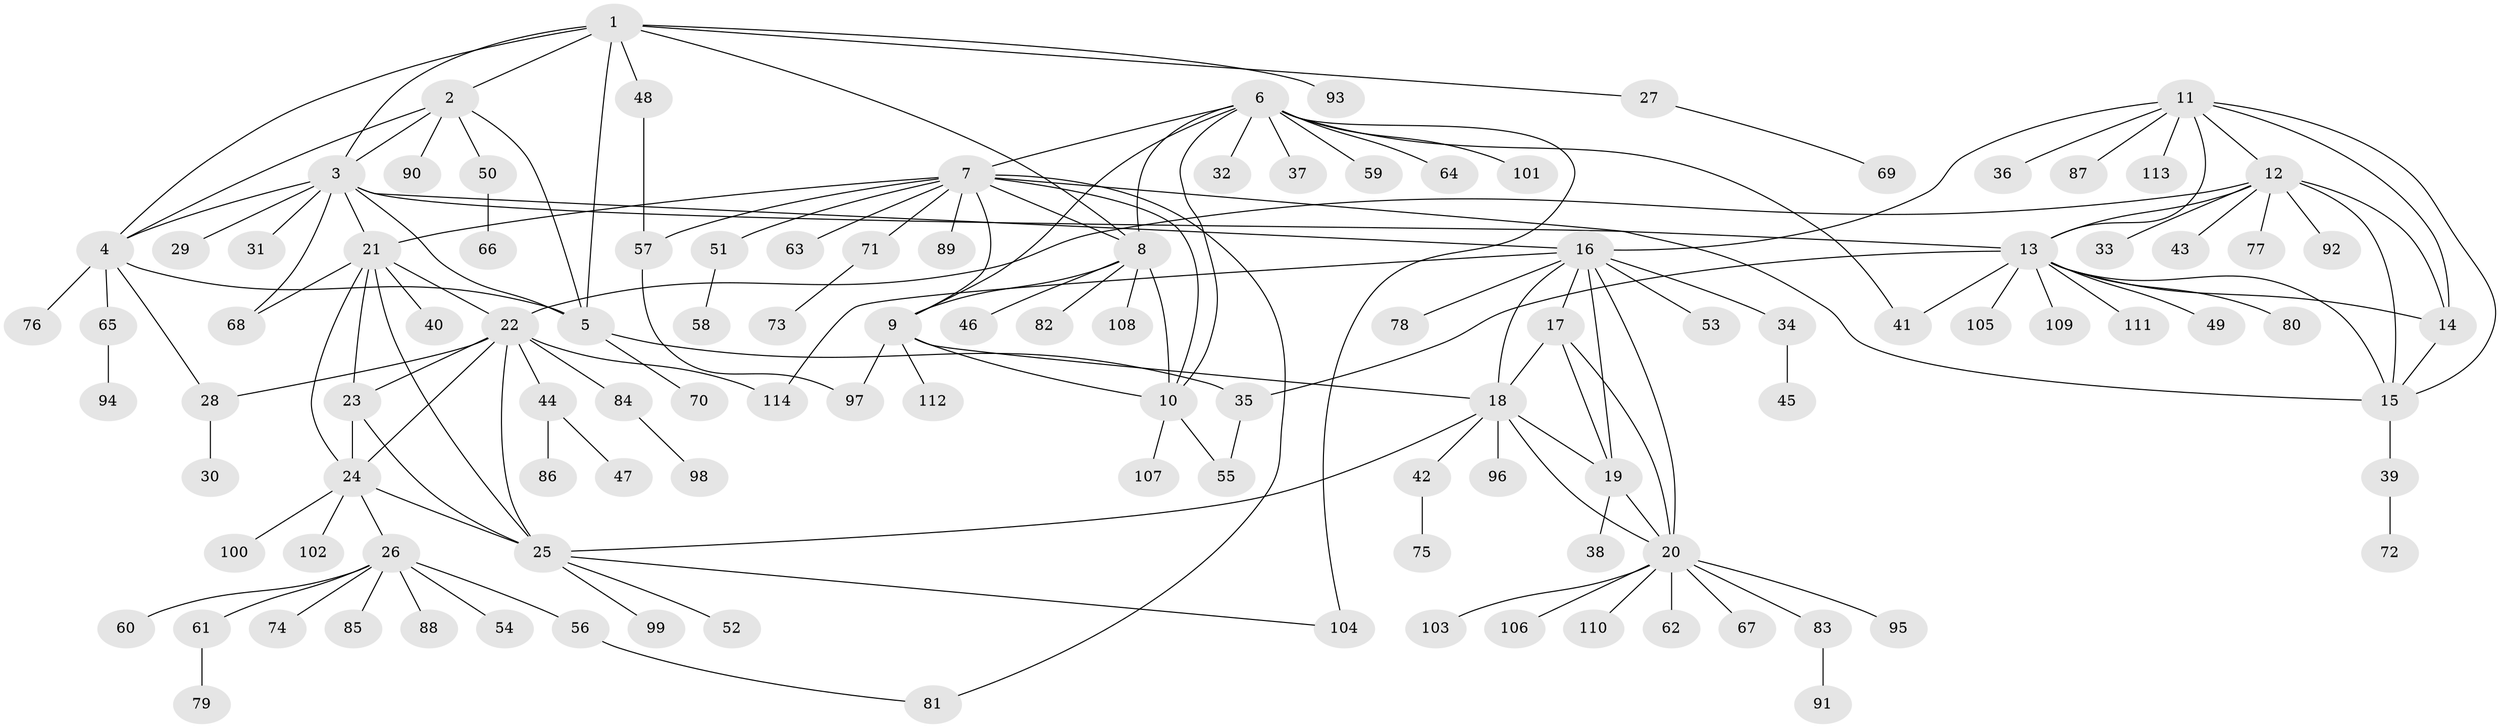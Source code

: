 // Generated by graph-tools (version 1.1) at 2025/50/03/09/25 03:50:28]
// undirected, 114 vertices, 159 edges
graph export_dot {
graph [start="1"]
  node [color=gray90,style=filled];
  1;
  2;
  3;
  4;
  5;
  6;
  7;
  8;
  9;
  10;
  11;
  12;
  13;
  14;
  15;
  16;
  17;
  18;
  19;
  20;
  21;
  22;
  23;
  24;
  25;
  26;
  27;
  28;
  29;
  30;
  31;
  32;
  33;
  34;
  35;
  36;
  37;
  38;
  39;
  40;
  41;
  42;
  43;
  44;
  45;
  46;
  47;
  48;
  49;
  50;
  51;
  52;
  53;
  54;
  55;
  56;
  57;
  58;
  59;
  60;
  61;
  62;
  63;
  64;
  65;
  66;
  67;
  68;
  69;
  70;
  71;
  72;
  73;
  74;
  75;
  76;
  77;
  78;
  79;
  80;
  81;
  82;
  83;
  84;
  85;
  86;
  87;
  88;
  89;
  90;
  91;
  92;
  93;
  94;
  95;
  96;
  97;
  98;
  99;
  100;
  101;
  102;
  103;
  104;
  105;
  106;
  107;
  108;
  109;
  110;
  111;
  112;
  113;
  114;
  1 -- 2;
  1 -- 3;
  1 -- 4;
  1 -- 5;
  1 -- 8;
  1 -- 27;
  1 -- 48;
  1 -- 93;
  2 -- 3;
  2 -- 4;
  2 -- 5;
  2 -- 50;
  2 -- 90;
  3 -- 4;
  3 -- 5;
  3 -- 13;
  3 -- 16;
  3 -- 21;
  3 -- 29;
  3 -- 31;
  3 -- 68;
  4 -- 5;
  4 -- 28;
  4 -- 65;
  4 -- 76;
  5 -- 35;
  5 -- 70;
  6 -- 7;
  6 -- 8;
  6 -- 9;
  6 -- 10;
  6 -- 32;
  6 -- 37;
  6 -- 41;
  6 -- 59;
  6 -- 64;
  6 -- 101;
  6 -- 104;
  7 -- 8;
  7 -- 9;
  7 -- 10;
  7 -- 15;
  7 -- 21;
  7 -- 51;
  7 -- 57;
  7 -- 63;
  7 -- 71;
  7 -- 81;
  7 -- 89;
  8 -- 9;
  8 -- 10;
  8 -- 46;
  8 -- 82;
  8 -- 108;
  9 -- 10;
  9 -- 18;
  9 -- 97;
  9 -- 112;
  10 -- 55;
  10 -- 107;
  11 -- 12;
  11 -- 13;
  11 -- 14;
  11 -- 15;
  11 -- 16;
  11 -- 36;
  11 -- 87;
  11 -- 113;
  12 -- 13;
  12 -- 14;
  12 -- 15;
  12 -- 22;
  12 -- 33;
  12 -- 43;
  12 -- 77;
  12 -- 92;
  13 -- 14;
  13 -- 15;
  13 -- 35;
  13 -- 41;
  13 -- 49;
  13 -- 80;
  13 -- 105;
  13 -- 109;
  13 -- 111;
  14 -- 15;
  15 -- 39;
  16 -- 17;
  16 -- 18;
  16 -- 19;
  16 -- 20;
  16 -- 34;
  16 -- 53;
  16 -- 78;
  16 -- 114;
  17 -- 18;
  17 -- 19;
  17 -- 20;
  18 -- 19;
  18 -- 20;
  18 -- 25;
  18 -- 42;
  18 -- 96;
  19 -- 20;
  19 -- 38;
  20 -- 62;
  20 -- 67;
  20 -- 83;
  20 -- 95;
  20 -- 103;
  20 -- 106;
  20 -- 110;
  21 -- 22;
  21 -- 23;
  21 -- 24;
  21 -- 25;
  21 -- 40;
  21 -- 68;
  22 -- 23;
  22 -- 24;
  22 -- 25;
  22 -- 28;
  22 -- 44;
  22 -- 84;
  22 -- 114;
  23 -- 24;
  23 -- 25;
  24 -- 25;
  24 -- 26;
  24 -- 100;
  24 -- 102;
  25 -- 52;
  25 -- 99;
  25 -- 104;
  26 -- 54;
  26 -- 56;
  26 -- 60;
  26 -- 61;
  26 -- 74;
  26 -- 85;
  26 -- 88;
  27 -- 69;
  28 -- 30;
  34 -- 45;
  35 -- 55;
  39 -- 72;
  42 -- 75;
  44 -- 47;
  44 -- 86;
  48 -- 57;
  50 -- 66;
  51 -- 58;
  56 -- 81;
  57 -- 97;
  61 -- 79;
  65 -- 94;
  71 -- 73;
  83 -- 91;
  84 -- 98;
}
